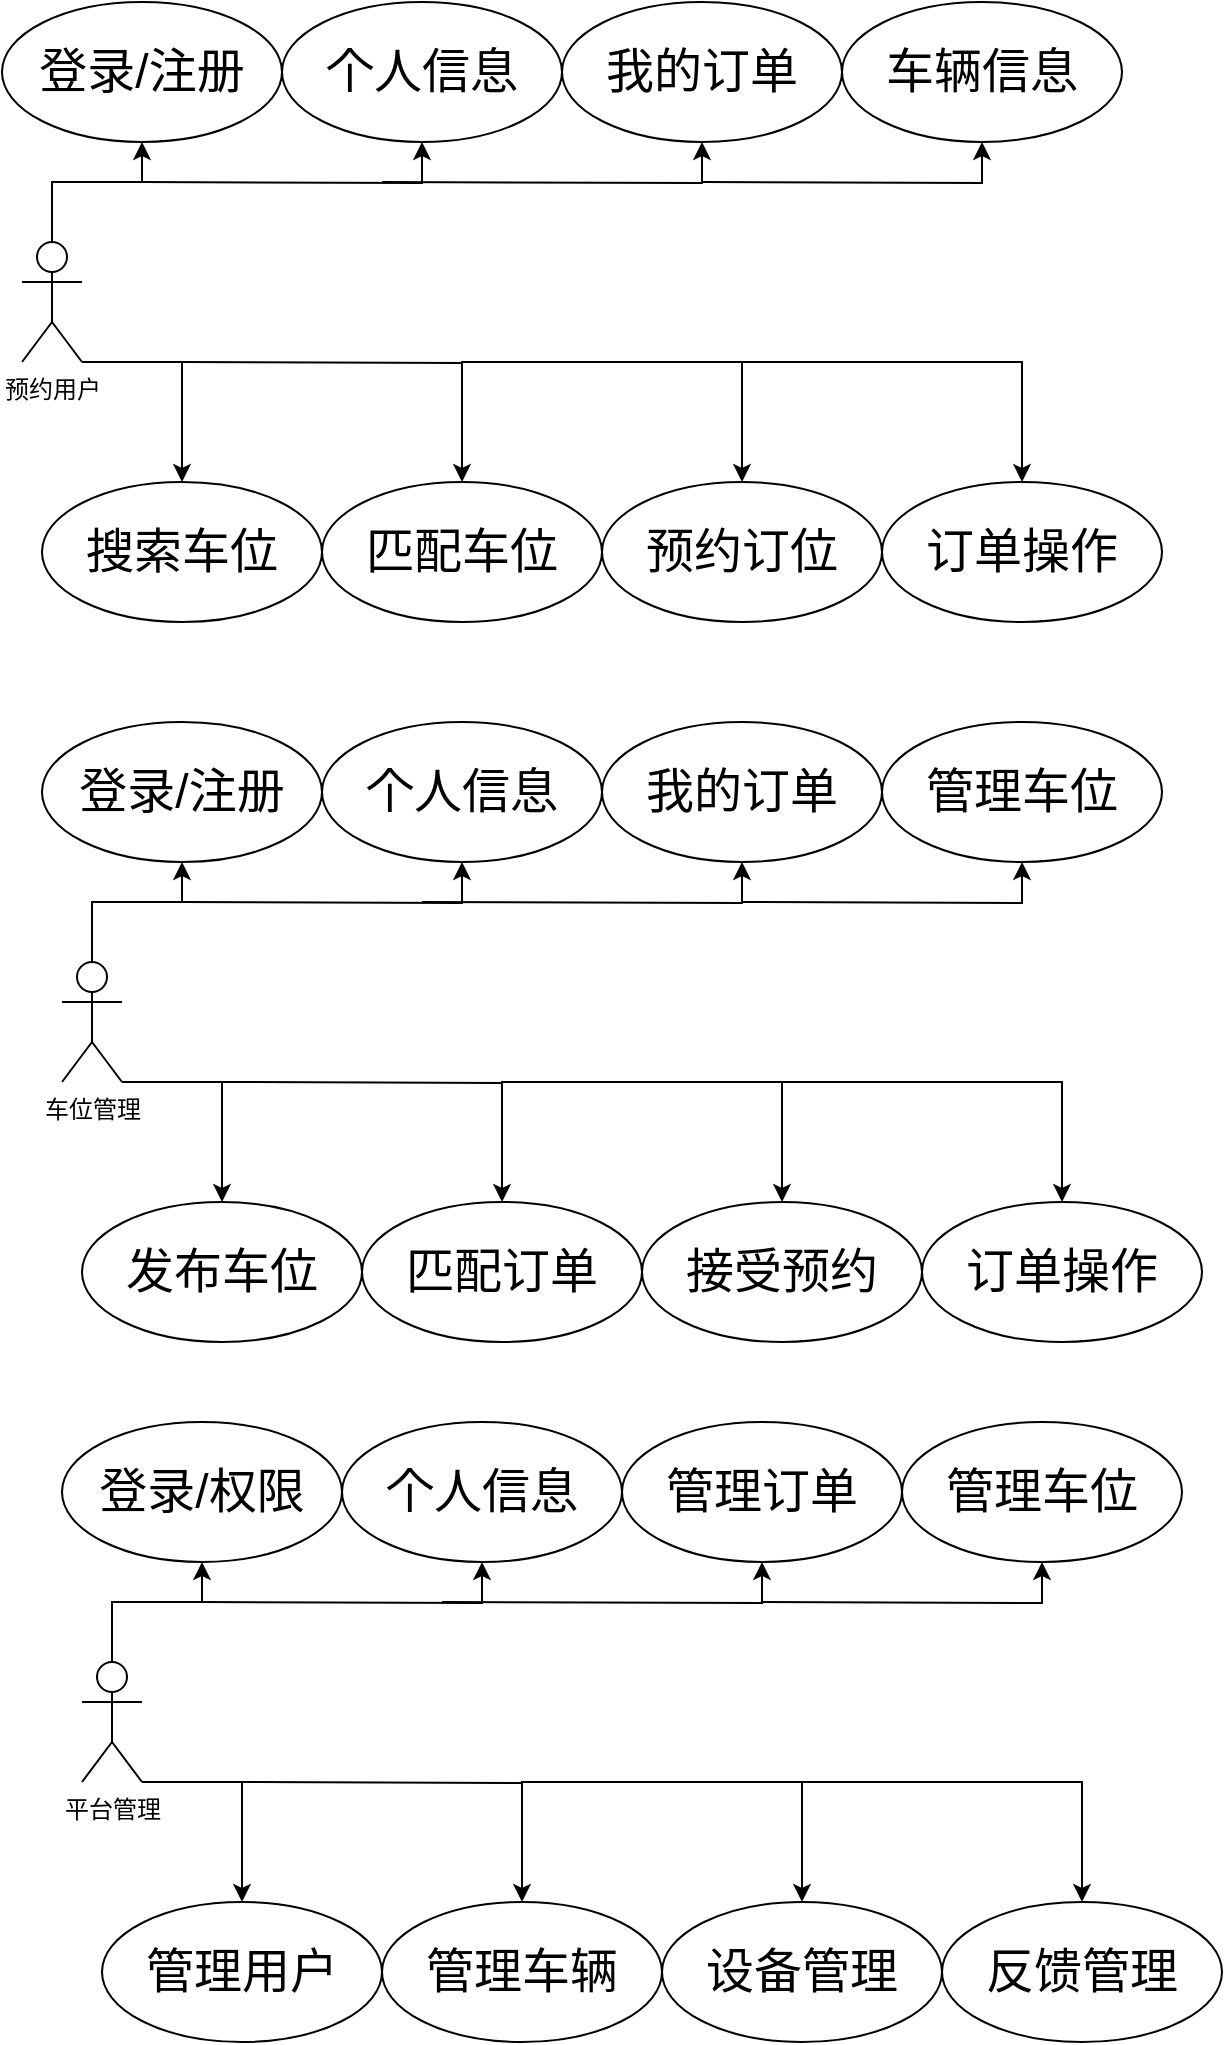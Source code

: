 <mxfile version="16.6.1" type="github">
  <diagram id="Z8o3ZjnWhu_yVzCIWjt9" name="Page-1">
    <mxGraphModel dx="1158" dy="657" grid="1" gridSize="10" guides="1" tooltips="1" connect="1" arrows="1" fold="1" page="1" pageScale="1" pageWidth="850" pageHeight="1100" math="0" shadow="0">
      <root>
        <mxCell id="0" />
        <mxCell id="1" parent="0" />
        <mxCell id="m-cJcFcfpXE_zMTexwOQ-3" value="" style="edgeStyle=orthogonalEdgeStyle;rounded=0;orthogonalLoop=1;jettySize=auto;html=1;" parent="1" source="m-cJcFcfpXE_zMTexwOQ-1" target="m-cJcFcfpXE_zMTexwOQ-10" edge="1">
          <mxGeometry relative="1" as="geometry">
            <mxPoint x="130" y="70" as="targetPoint" />
            <Array as="points">
              <mxPoint x="75" y="90" />
              <mxPoint x="120" y="90" />
            </Array>
          </mxGeometry>
        </mxCell>
        <mxCell id="m-cJcFcfpXE_zMTexwOQ-5" value="" style="edgeStyle=orthogonalEdgeStyle;rounded=0;orthogonalLoop=1;jettySize=auto;html=1;fontSize=18;" parent="1" target="m-cJcFcfpXE_zMTexwOQ-11" edge="1">
          <mxGeometry relative="1" as="geometry">
            <mxPoint x="120" y="90" as="sourcePoint" />
            <mxPoint x="250" y="70" as="targetPoint" />
          </mxGeometry>
        </mxCell>
        <mxCell id="m-cJcFcfpXE_zMTexwOQ-7" value="" style="edgeStyle=orthogonalEdgeStyle;rounded=0;orthogonalLoop=1;jettySize=auto;html=1;fontSize=18;entryX=0.5;entryY=0;entryDx=0;entryDy=0;" parent="1" source="m-cJcFcfpXE_zMTexwOQ-1" target="m-cJcFcfpXE_zMTexwOQ-12" edge="1">
          <mxGeometry relative="1" as="geometry">
            <mxPoint x="75" y="240" as="targetPoint" />
            <Array as="points">
              <mxPoint x="140" y="180" />
            </Array>
          </mxGeometry>
        </mxCell>
        <mxCell id="m-cJcFcfpXE_zMTexwOQ-1" value="预约用户" style="shape=umlActor;verticalLabelPosition=bottom;verticalAlign=top;html=1;" parent="1" vertex="1">
          <mxGeometry x="60" y="120" width="30" height="60" as="geometry" />
        </mxCell>
        <mxCell id="m-cJcFcfpXE_zMTexwOQ-8" style="edgeStyle=orthogonalEdgeStyle;rounded=0;orthogonalLoop=1;jettySize=auto;html=1;fontSize=24;" parent="1" target="m-cJcFcfpXE_zMTexwOQ-9" edge="1">
          <mxGeometry relative="1" as="geometry">
            <mxPoint x="240" y="90" as="sourcePoint" />
            <mxPoint x="180" y="180" as="targetPoint" />
          </mxGeometry>
        </mxCell>
        <mxCell id="m-cJcFcfpXE_zMTexwOQ-9" value="我的订单" style="ellipse;whiteSpace=wrap;html=1;fontSize=24;" parent="1" vertex="1">
          <mxGeometry x="330" width="140" height="70" as="geometry" />
        </mxCell>
        <mxCell id="m-cJcFcfpXE_zMTexwOQ-10" value="登录/注册" style="ellipse;whiteSpace=wrap;html=1;fontSize=24;" parent="1" vertex="1">
          <mxGeometry x="50" width="140" height="70" as="geometry" />
        </mxCell>
        <mxCell id="m-cJcFcfpXE_zMTexwOQ-11" value="个人信息" style="ellipse;whiteSpace=wrap;html=1;fontSize=24;" parent="1" vertex="1">
          <mxGeometry x="190" width="140" height="70" as="geometry" />
        </mxCell>
        <mxCell id="m-cJcFcfpXE_zMTexwOQ-12" value="搜索车位" style="ellipse;whiteSpace=wrap;html=1;fontSize=24;" parent="1" vertex="1">
          <mxGeometry x="70" y="240" width="140" height="70" as="geometry" />
        </mxCell>
        <mxCell id="m-cJcFcfpXE_zMTexwOQ-13" value="匹配车位" style="ellipse;whiteSpace=wrap;html=1;fontSize=24;" parent="1" vertex="1">
          <mxGeometry x="210" y="240" width="140" height="70" as="geometry" />
        </mxCell>
        <mxCell id="m-cJcFcfpXE_zMTexwOQ-14" value="预约订位" style="ellipse;whiteSpace=wrap;html=1;fontSize=24;" parent="1" vertex="1">
          <mxGeometry x="350" y="240" width="140" height="70" as="geometry" />
        </mxCell>
        <mxCell id="m-cJcFcfpXE_zMTexwOQ-15" value="" style="edgeStyle=orthogonalEdgeStyle;rounded=0;orthogonalLoop=1;jettySize=auto;html=1;fontSize=18;entryX=0.5;entryY=0;entryDx=0;entryDy=0;" parent="1" target="m-cJcFcfpXE_zMTexwOQ-13" edge="1">
          <mxGeometry relative="1" as="geometry">
            <mxPoint x="140" y="180" as="sourcePoint" />
            <mxPoint x="150" y="250" as="targetPoint" />
          </mxGeometry>
        </mxCell>
        <mxCell id="m-cJcFcfpXE_zMTexwOQ-16" value="" style="edgeStyle=orthogonalEdgeStyle;rounded=0;orthogonalLoop=1;jettySize=auto;html=1;fontSize=18;entryX=0.5;entryY=0;entryDx=0;entryDy=0;" parent="1" target="m-cJcFcfpXE_zMTexwOQ-14" edge="1">
          <mxGeometry relative="1" as="geometry">
            <mxPoint x="280" y="190" as="sourcePoint" />
            <mxPoint x="290" y="250" as="targetPoint" />
            <Array as="points">
              <mxPoint x="280" y="180" />
              <mxPoint x="420" y="180" />
            </Array>
          </mxGeometry>
        </mxCell>
        <mxCell id="m-cJcFcfpXE_zMTexwOQ-17" value="订单操作" style="ellipse;whiteSpace=wrap;html=1;fontSize=24;" parent="1" vertex="1">
          <mxGeometry x="490" y="240" width="140" height="70" as="geometry" />
        </mxCell>
        <mxCell id="m-cJcFcfpXE_zMTexwOQ-18" value="" style="edgeStyle=orthogonalEdgeStyle;rounded=0;orthogonalLoop=1;jettySize=auto;html=1;fontSize=18;entryX=0.5;entryY=0;entryDx=0;entryDy=0;" parent="1" edge="1">
          <mxGeometry relative="1" as="geometry">
            <mxPoint x="420" y="190" as="sourcePoint" />
            <mxPoint x="560" y="240" as="targetPoint" />
            <Array as="points">
              <mxPoint x="420" y="180" />
              <mxPoint x="560" y="180" />
            </Array>
          </mxGeometry>
        </mxCell>
        <mxCell id="m-cJcFcfpXE_zMTexwOQ-19" value="" style="edgeStyle=orthogonalEdgeStyle;rounded=0;orthogonalLoop=1;jettySize=auto;html=1;" parent="1" source="m-cJcFcfpXE_zMTexwOQ-22" target="m-cJcFcfpXE_zMTexwOQ-25" edge="1">
          <mxGeometry relative="1" as="geometry">
            <mxPoint x="150" y="430" as="targetPoint" />
            <Array as="points">
              <mxPoint x="95" y="450" />
              <mxPoint x="140" y="450" />
            </Array>
          </mxGeometry>
        </mxCell>
        <mxCell id="m-cJcFcfpXE_zMTexwOQ-20" value="" style="edgeStyle=orthogonalEdgeStyle;rounded=0;orthogonalLoop=1;jettySize=auto;html=1;fontSize=18;" parent="1" target="m-cJcFcfpXE_zMTexwOQ-26" edge="1">
          <mxGeometry relative="1" as="geometry">
            <mxPoint x="140" y="450" as="sourcePoint" />
            <mxPoint x="270" y="430" as="targetPoint" />
          </mxGeometry>
        </mxCell>
        <mxCell id="m-cJcFcfpXE_zMTexwOQ-21" value="" style="edgeStyle=orthogonalEdgeStyle;rounded=0;orthogonalLoop=1;jettySize=auto;html=1;fontSize=18;entryX=0.5;entryY=0;entryDx=0;entryDy=0;" parent="1" source="m-cJcFcfpXE_zMTexwOQ-22" target="m-cJcFcfpXE_zMTexwOQ-27" edge="1">
          <mxGeometry relative="1" as="geometry">
            <mxPoint x="95" y="600" as="targetPoint" />
            <Array as="points">
              <mxPoint x="160" y="540" />
            </Array>
          </mxGeometry>
        </mxCell>
        <mxCell id="m-cJcFcfpXE_zMTexwOQ-22" value="车位管理" style="shape=umlActor;verticalLabelPosition=bottom;verticalAlign=top;html=1;" parent="1" vertex="1">
          <mxGeometry x="80" y="480" width="30" height="60" as="geometry" />
        </mxCell>
        <mxCell id="m-cJcFcfpXE_zMTexwOQ-23" style="edgeStyle=orthogonalEdgeStyle;rounded=0;orthogonalLoop=1;jettySize=auto;html=1;fontSize=24;" parent="1" target="m-cJcFcfpXE_zMTexwOQ-24" edge="1">
          <mxGeometry relative="1" as="geometry">
            <mxPoint x="260" y="450" as="sourcePoint" />
            <mxPoint x="200" y="540" as="targetPoint" />
          </mxGeometry>
        </mxCell>
        <mxCell id="m-cJcFcfpXE_zMTexwOQ-24" value="我的订单" style="ellipse;whiteSpace=wrap;html=1;fontSize=24;" parent="1" vertex="1">
          <mxGeometry x="350" y="360" width="140" height="70" as="geometry" />
        </mxCell>
        <mxCell id="m-cJcFcfpXE_zMTexwOQ-25" value="登录/注册" style="ellipse;whiteSpace=wrap;html=1;fontSize=24;" parent="1" vertex="1">
          <mxGeometry x="70" y="360" width="140" height="70" as="geometry" />
        </mxCell>
        <mxCell id="m-cJcFcfpXE_zMTexwOQ-26" value="个人信息" style="ellipse;whiteSpace=wrap;html=1;fontSize=24;" parent="1" vertex="1">
          <mxGeometry x="210" y="360" width="140" height="70" as="geometry" />
        </mxCell>
        <mxCell id="m-cJcFcfpXE_zMTexwOQ-27" value="发布车位" style="ellipse;whiteSpace=wrap;html=1;fontSize=24;" parent="1" vertex="1">
          <mxGeometry x="90" y="600" width="140" height="70" as="geometry" />
        </mxCell>
        <mxCell id="m-cJcFcfpXE_zMTexwOQ-28" value="匹配订单" style="ellipse;whiteSpace=wrap;html=1;fontSize=24;" parent="1" vertex="1">
          <mxGeometry x="230" y="600" width="140" height="70" as="geometry" />
        </mxCell>
        <mxCell id="m-cJcFcfpXE_zMTexwOQ-29" value="接受预约" style="ellipse;whiteSpace=wrap;html=1;fontSize=24;" parent="1" vertex="1">
          <mxGeometry x="370" y="600" width="140" height="70" as="geometry" />
        </mxCell>
        <mxCell id="m-cJcFcfpXE_zMTexwOQ-30" value="" style="edgeStyle=orthogonalEdgeStyle;rounded=0;orthogonalLoop=1;jettySize=auto;html=1;fontSize=18;entryX=0.5;entryY=0;entryDx=0;entryDy=0;" parent="1" target="m-cJcFcfpXE_zMTexwOQ-28" edge="1">
          <mxGeometry relative="1" as="geometry">
            <mxPoint x="160" y="540" as="sourcePoint" />
            <mxPoint x="170" y="610" as="targetPoint" />
          </mxGeometry>
        </mxCell>
        <mxCell id="m-cJcFcfpXE_zMTexwOQ-31" value="" style="edgeStyle=orthogonalEdgeStyle;rounded=0;orthogonalLoop=1;jettySize=auto;html=1;fontSize=18;entryX=0.5;entryY=0;entryDx=0;entryDy=0;" parent="1" target="m-cJcFcfpXE_zMTexwOQ-29" edge="1">
          <mxGeometry relative="1" as="geometry">
            <mxPoint x="300" y="550" as="sourcePoint" />
            <mxPoint x="310" y="610" as="targetPoint" />
            <Array as="points">
              <mxPoint x="300" y="540" />
              <mxPoint x="440" y="540" />
            </Array>
          </mxGeometry>
        </mxCell>
        <mxCell id="m-cJcFcfpXE_zMTexwOQ-32" value="订单操作" style="ellipse;whiteSpace=wrap;html=1;fontSize=24;" parent="1" vertex="1">
          <mxGeometry x="510" y="600" width="140" height="70" as="geometry" />
        </mxCell>
        <mxCell id="m-cJcFcfpXE_zMTexwOQ-33" value="" style="edgeStyle=orthogonalEdgeStyle;rounded=0;orthogonalLoop=1;jettySize=auto;html=1;fontSize=18;entryX=0.5;entryY=0;entryDx=0;entryDy=0;" parent="1" edge="1">
          <mxGeometry relative="1" as="geometry">
            <mxPoint x="440" y="550" as="sourcePoint" />
            <mxPoint x="580" y="600" as="targetPoint" />
            <Array as="points">
              <mxPoint x="440" y="540" />
              <mxPoint x="580" y="540" />
            </Array>
          </mxGeometry>
        </mxCell>
        <mxCell id="fGLlKjAtCLZeYGgxwtaE-1" value="管理车位" style="ellipse;whiteSpace=wrap;html=1;fontSize=24;" parent="1" vertex="1">
          <mxGeometry x="490" y="360" width="140" height="70" as="geometry" />
        </mxCell>
        <mxCell id="fGLlKjAtCLZeYGgxwtaE-2" style="edgeStyle=orthogonalEdgeStyle;rounded=0;orthogonalLoop=1;jettySize=auto;html=1;fontSize=24;entryX=0.5;entryY=1;entryDx=0;entryDy=0;" parent="1" target="fGLlKjAtCLZeYGgxwtaE-1" edge="1">
          <mxGeometry relative="1" as="geometry">
            <mxPoint x="420" y="450" as="sourcePoint" />
            <mxPoint x="580" y="430" as="targetPoint" />
          </mxGeometry>
        </mxCell>
        <mxCell id="fGLlKjAtCLZeYGgxwtaE-3" value="车辆信息" style="ellipse;whiteSpace=wrap;html=1;fontSize=24;" parent="1" vertex="1">
          <mxGeometry x="470" width="140" height="70" as="geometry" />
        </mxCell>
        <mxCell id="fGLlKjAtCLZeYGgxwtaE-4" style="edgeStyle=orthogonalEdgeStyle;rounded=0;orthogonalLoop=1;jettySize=auto;html=1;fontSize=24;entryX=0.5;entryY=1;entryDx=0;entryDy=0;" parent="1" target="fGLlKjAtCLZeYGgxwtaE-3" edge="1">
          <mxGeometry relative="1" as="geometry">
            <mxPoint x="400" y="90" as="sourcePoint" />
            <mxPoint x="560" y="70" as="targetPoint" />
          </mxGeometry>
        </mxCell>
        <mxCell id="fGLlKjAtCLZeYGgxwtaE-5" value="" style="edgeStyle=orthogonalEdgeStyle;rounded=0;orthogonalLoop=1;jettySize=auto;html=1;" parent="1" source="fGLlKjAtCLZeYGgxwtaE-8" target="fGLlKjAtCLZeYGgxwtaE-11" edge="1">
          <mxGeometry relative="1" as="geometry">
            <mxPoint x="160" y="780" as="targetPoint" />
            <Array as="points">
              <mxPoint x="105" y="800" />
              <mxPoint x="150" y="800" />
            </Array>
          </mxGeometry>
        </mxCell>
        <mxCell id="fGLlKjAtCLZeYGgxwtaE-6" value="" style="edgeStyle=orthogonalEdgeStyle;rounded=0;orthogonalLoop=1;jettySize=auto;html=1;fontSize=18;" parent="1" target="fGLlKjAtCLZeYGgxwtaE-12" edge="1">
          <mxGeometry relative="1" as="geometry">
            <mxPoint x="150" y="800" as="sourcePoint" />
            <mxPoint x="280" y="780" as="targetPoint" />
          </mxGeometry>
        </mxCell>
        <mxCell id="fGLlKjAtCLZeYGgxwtaE-7" value="" style="edgeStyle=orthogonalEdgeStyle;rounded=0;orthogonalLoop=1;jettySize=auto;html=1;fontSize=18;entryX=0.5;entryY=0;entryDx=0;entryDy=0;" parent="1" source="fGLlKjAtCLZeYGgxwtaE-8" target="fGLlKjAtCLZeYGgxwtaE-13" edge="1">
          <mxGeometry relative="1" as="geometry">
            <mxPoint x="105" y="950" as="targetPoint" />
            <Array as="points">
              <mxPoint x="170" y="890" />
            </Array>
          </mxGeometry>
        </mxCell>
        <mxCell id="fGLlKjAtCLZeYGgxwtaE-8" value="平台管理" style="shape=umlActor;verticalLabelPosition=bottom;verticalAlign=top;html=1;" parent="1" vertex="1">
          <mxGeometry x="90" y="830" width="30" height="60" as="geometry" />
        </mxCell>
        <mxCell id="fGLlKjAtCLZeYGgxwtaE-9" style="edgeStyle=orthogonalEdgeStyle;rounded=0;orthogonalLoop=1;jettySize=auto;html=1;fontSize=24;" parent="1" target="fGLlKjAtCLZeYGgxwtaE-10" edge="1">
          <mxGeometry relative="1" as="geometry">
            <mxPoint x="270" y="800" as="sourcePoint" />
            <mxPoint x="210" y="890" as="targetPoint" />
          </mxGeometry>
        </mxCell>
        <mxCell id="fGLlKjAtCLZeYGgxwtaE-10" value="管理订单" style="ellipse;whiteSpace=wrap;html=1;fontSize=24;" parent="1" vertex="1">
          <mxGeometry x="360" y="710" width="140" height="70" as="geometry" />
        </mxCell>
        <mxCell id="fGLlKjAtCLZeYGgxwtaE-11" value="登录/权限" style="ellipse;whiteSpace=wrap;html=1;fontSize=24;" parent="1" vertex="1">
          <mxGeometry x="80" y="710" width="140" height="70" as="geometry" />
        </mxCell>
        <mxCell id="fGLlKjAtCLZeYGgxwtaE-12" value="个人信息" style="ellipse;whiteSpace=wrap;html=1;fontSize=24;" parent="1" vertex="1">
          <mxGeometry x="220" y="710" width="140" height="70" as="geometry" />
        </mxCell>
        <mxCell id="fGLlKjAtCLZeYGgxwtaE-13" value="管理用户" style="ellipse;whiteSpace=wrap;html=1;fontSize=24;" parent="1" vertex="1">
          <mxGeometry x="100" y="950" width="140" height="70" as="geometry" />
        </mxCell>
        <mxCell id="fGLlKjAtCLZeYGgxwtaE-14" value="管理车辆" style="ellipse;whiteSpace=wrap;html=1;fontSize=24;" parent="1" vertex="1">
          <mxGeometry x="240" y="950" width="140" height="70" as="geometry" />
        </mxCell>
        <mxCell id="fGLlKjAtCLZeYGgxwtaE-15" value="设备管理" style="ellipse;whiteSpace=wrap;html=1;fontSize=24;" parent="1" vertex="1">
          <mxGeometry x="380" y="950" width="140" height="70" as="geometry" />
        </mxCell>
        <mxCell id="fGLlKjAtCLZeYGgxwtaE-16" value="" style="edgeStyle=orthogonalEdgeStyle;rounded=0;orthogonalLoop=1;jettySize=auto;html=1;fontSize=18;entryX=0.5;entryY=0;entryDx=0;entryDy=0;" parent="1" target="fGLlKjAtCLZeYGgxwtaE-14" edge="1">
          <mxGeometry relative="1" as="geometry">
            <mxPoint x="170" y="890" as="sourcePoint" />
            <mxPoint x="180" y="960" as="targetPoint" />
          </mxGeometry>
        </mxCell>
        <mxCell id="fGLlKjAtCLZeYGgxwtaE-17" value="" style="edgeStyle=orthogonalEdgeStyle;rounded=0;orthogonalLoop=1;jettySize=auto;html=1;fontSize=18;entryX=0.5;entryY=0;entryDx=0;entryDy=0;" parent="1" target="fGLlKjAtCLZeYGgxwtaE-15" edge="1">
          <mxGeometry relative="1" as="geometry">
            <mxPoint x="310" y="900" as="sourcePoint" />
            <mxPoint x="320" y="960" as="targetPoint" />
            <Array as="points">
              <mxPoint x="310" y="890" />
              <mxPoint x="450" y="890" />
            </Array>
          </mxGeometry>
        </mxCell>
        <mxCell id="fGLlKjAtCLZeYGgxwtaE-18" value="反馈管理" style="ellipse;whiteSpace=wrap;html=1;fontSize=24;" parent="1" vertex="1">
          <mxGeometry x="520" y="950" width="140" height="70" as="geometry" />
        </mxCell>
        <mxCell id="fGLlKjAtCLZeYGgxwtaE-19" value="" style="edgeStyle=orthogonalEdgeStyle;rounded=0;orthogonalLoop=1;jettySize=auto;html=1;fontSize=18;entryX=0.5;entryY=0;entryDx=0;entryDy=0;" parent="1" edge="1">
          <mxGeometry relative="1" as="geometry">
            <mxPoint x="450" y="900" as="sourcePoint" />
            <mxPoint x="590" y="950" as="targetPoint" />
            <Array as="points">
              <mxPoint x="450" y="890" />
              <mxPoint x="590" y="890" />
            </Array>
          </mxGeometry>
        </mxCell>
        <mxCell id="fGLlKjAtCLZeYGgxwtaE-20" value="管理车位" style="ellipse;whiteSpace=wrap;html=1;fontSize=24;" parent="1" vertex="1">
          <mxGeometry x="500" y="710" width="140" height="70" as="geometry" />
        </mxCell>
        <mxCell id="fGLlKjAtCLZeYGgxwtaE-21" style="edgeStyle=orthogonalEdgeStyle;rounded=0;orthogonalLoop=1;jettySize=auto;html=1;fontSize=24;entryX=0.5;entryY=1;entryDx=0;entryDy=0;" parent="1" target="fGLlKjAtCLZeYGgxwtaE-20" edge="1">
          <mxGeometry relative="1" as="geometry">
            <mxPoint x="430" y="800" as="sourcePoint" />
            <mxPoint x="590" y="780" as="targetPoint" />
          </mxGeometry>
        </mxCell>
      </root>
    </mxGraphModel>
  </diagram>
</mxfile>
